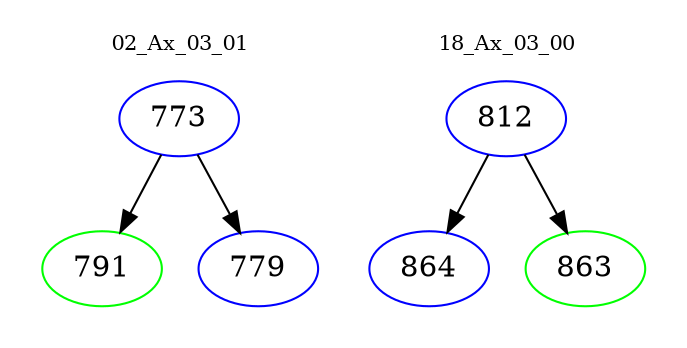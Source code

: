 digraph{
subgraph cluster_0 {
color = white
label = "02_Ax_03_01";
fontsize=10;
T0_773 [label="773", color="blue"]
T0_773 -> T0_791 [color="black"]
T0_791 [label="791", color="green"]
T0_773 -> T0_779 [color="black"]
T0_779 [label="779", color="blue"]
}
subgraph cluster_1 {
color = white
label = "18_Ax_03_00";
fontsize=10;
T1_812 [label="812", color="blue"]
T1_812 -> T1_864 [color="black"]
T1_864 [label="864", color="blue"]
T1_812 -> T1_863 [color="black"]
T1_863 [label="863", color="green"]
}
}
